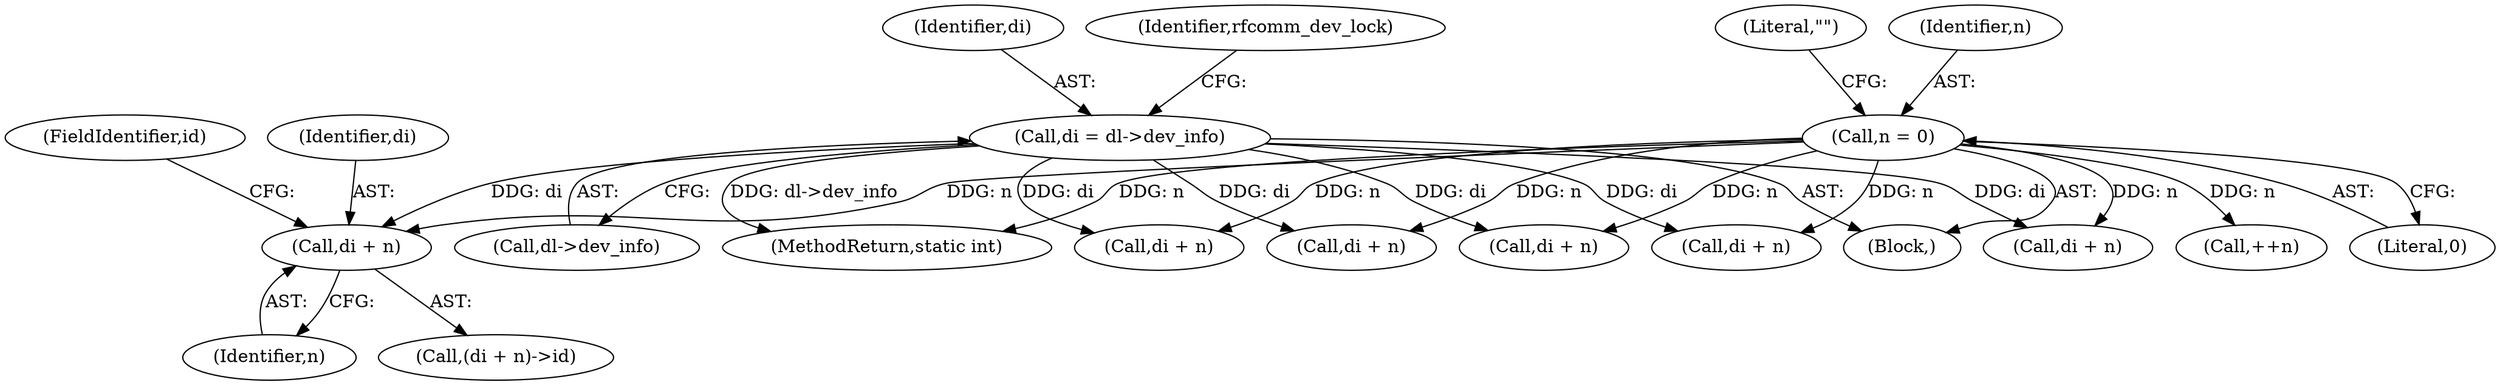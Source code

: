 digraph "0_linux_f9432c5ec8b1e9a09b9b0e5569e3c73db8de432a@pointer" {
"1000181" [label="(Call,di + n)"];
"1000162" [label="(Call,di = dl->dev_info)"];
"1000107" [label="(Call,n = 0)"];
"1000199" [label="(Call,di + n)"];
"1000183" [label="(Identifier,n)"];
"1000163" [label="(Identifier,di)"];
"1000114" [label="(Literal,\"\")"];
"1000169" [label="(Identifier,rfcomm_dev_lock)"];
"1000162" [label="(Call,di = dl->dev_info)"];
"1000180" [label="(Call,(di + n)->id)"];
"1000210" [label="(Call,di + n)"];
"1000102" [label="(Block,)"];
"1000241" [label="(Call,++n)"];
"1000220" [label="(Call,di + n)"];
"1000181" [label="(Call,di + n)"];
"1000107" [label="(Call,n = 0)"];
"1000184" [label="(FieldIdentifier,id)"];
"1000190" [label="(Call,di + n)"];
"1000109" [label="(Literal,0)"];
"1000231" [label="(Call,di + n)"];
"1000164" [label="(Call,dl->dev_info)"];
"1000278" [label="(MethodReturn,static int)"];
"1000182" [label="(Identifier,di)"];
"1000108" [label="(Identifier,n)"];
"1000181" -> "1000180"  [label="AST: "];
"1000181" -> "1000183"  [label="CFG: "];
"1000182" -> "1000181"  [label="AST: "];
"1000183" -> "1000181"  [label="AST: "];
"1000184" -> "1000181"  [label="CFG: "];
"1000162" -> "1000181"  [label="DDG: di"];
"1000107" -> "1000181"  [label="DDG: n"];
"1000162" -> "1000102"  [label="AST: "];
"1000162" -> "1000164"  [label="CFG: "];
"1000163" -> "1000162"  [label="AST: "];
"1000164" -> "1000162"  [label="AST: "];
"1000169" -> "1000162"  [label="CFG: "];
"1000162" -> "1000278"  [label="DDG: dl->dev_info"];
"1000162" -> "1000190"  [label="DDG: di"];
"1000162" -> "1000199"  [label="DDG: di"];
"1000162" -> "1000210"  [label="DDG: di"];
"1000162" -> "1000220"  [label="DDG: di"];
"1000162" -> "1000231"  [label="DDG: di"];
"1000107" -> "1000102"  [label="AST: "];
"1000107" -> "1000109"  [label="CFG: "];
"1000108" -> "1000107"  [label="AST: "];
"1000109" -> "1000107"  [label="AST: "];
"1000114" -> "1000107"  [label="CFG: "];
"1000107" -> "1000278"  [label="DDG: n"];
"1000107" -> "1000190"  [label="DDG: n"];
"1000107" -> "1000199"  [label="DDG: n"];
"1000107" -> "1000210"  [label="DDG: n"];
"1000107" -> "1000220"  [label="DDG: n"];
"1000107" -> "1000231"  [label="DDG: n"];
"1000107" -> "1000241"  [label="DDG: n"];
}

